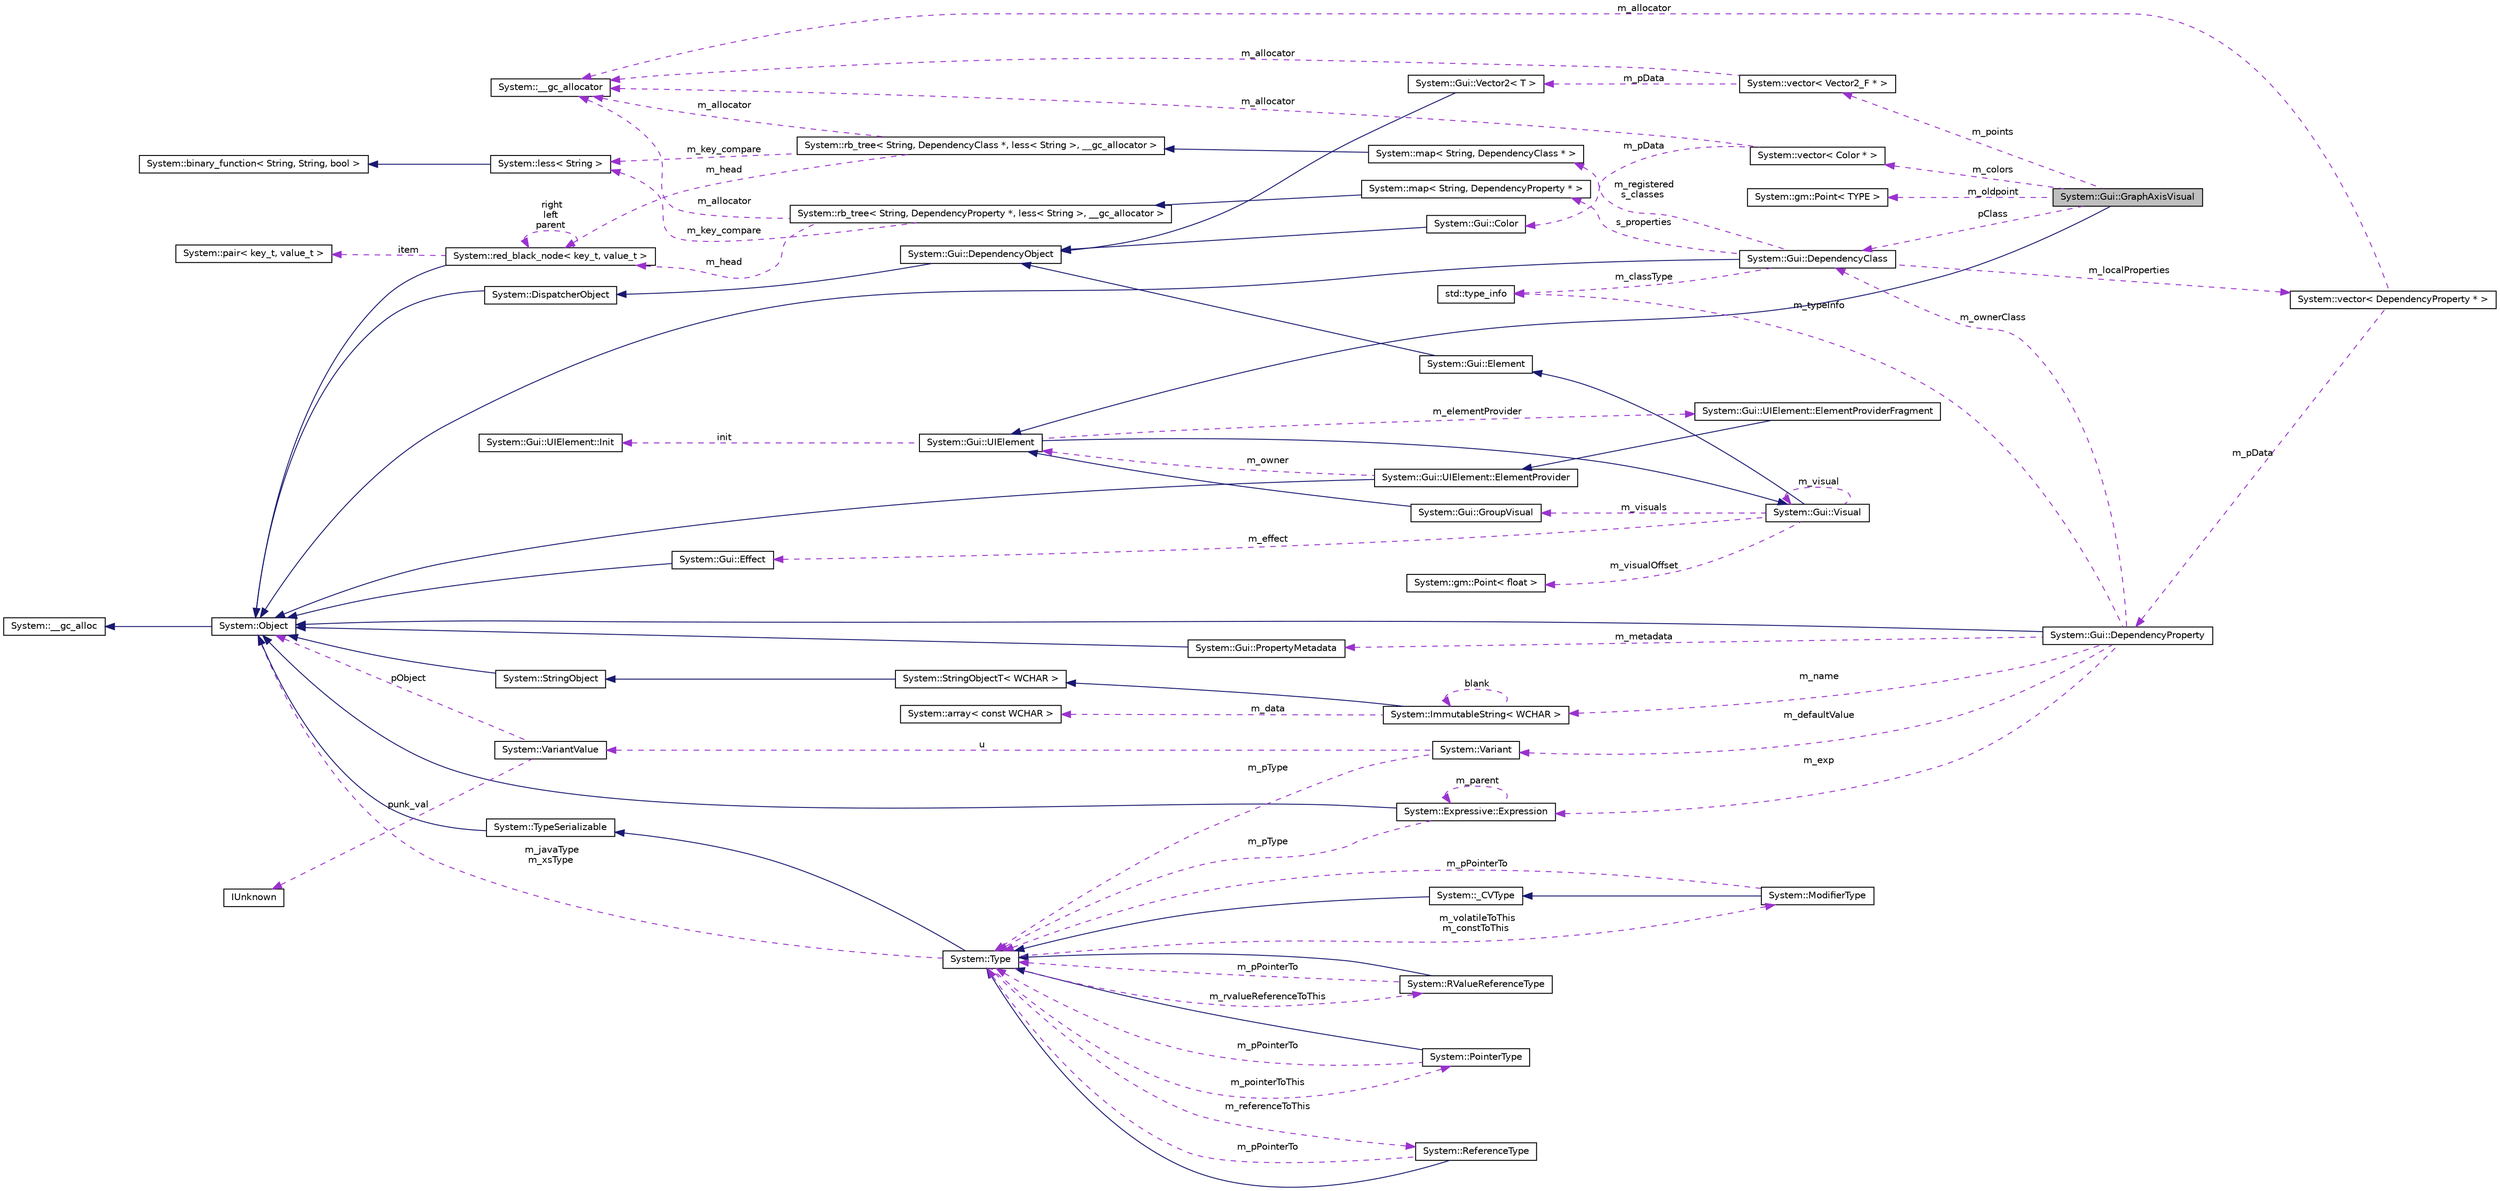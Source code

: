 digraph G
{
  edge [fontname="Helvetica",fontsize="10",labelfontname="Helvetica",labelfontsize="10"];
  node [fontname="Helvetica",fontsize="10",shape=record];
  rankdir="LR";
  Node1 [label="System::Gui::GraphAxisVisual",height=0.2,width=0.4,color="black", fillcolor="grey75", style="filled" fontcolor="black"];
  Node2 -> Node1 [dir="back",color="midnightblue",fontsize="10",style="solid",fontname="Helvetica"];
  Node2 [label="System::Gui::UIElement",height=0.2,width=0.4,color="black", fillcolor="white", style="filled",URL="$class_system_1_1_gui_1_1_u_i_element.html"];
  Node3 -> Node2 [dir="back",color="midnightblue",fontsize="10",style="solid",fontname="Helvetica"];
  Node3 [label="System::Gui::Visual",height=0.2,width=0.4,color="black", fillcolor="white", style="filled",URL="$class_system_1_1_gui_1_1_visual.html"];
  Node4 -> Node3 [dir="back",color="midnightblue",fontsize="10",style="solid",fontname="Helvetica"];
  Node4 [label="System::Gui::Element",height=0.2,width=0.4,color="black", fillcolor="white", style="filled",URL="$class_system_1_1_gui_1_1_element.html"];
  Node5 -> Node4 [dir="back",color="midnightblue",fontsize="10",style="solid",fontname="Helvetica"];
  Node5 [label="System::Gui::DependencyObject",height=0.2,width=0.4,color="black", fillcolor="white", style="filled",URL="$class_system_1_1_gui_1_1_dependency_object.html"];
  Node6 -> Node5 [dir="back",color="midnightblue",fontsize="10",style="solid",fontname="Helvetica"];
  Node6 [label="System::DispatcherObject",height=0.2,width=0.4,color="black", fillcolor="white", style="filled",URL="$class_system_1_1_dispatcher_object.html"];
  Node7 -> Node6 [dir="back",color="midnightblue",fontsize="10",style="solid",fontname="Helvetica"];
  Node7 [label="System::Object",height=0.2,width=0.4,color="black", fillcolor="white", style="filled",URL="$class_system_1_1_object.html"];
  Node8 -> Node7 [dir="back",color="midnightblue",fontsize="10",style="solid",fontname="Helvetica"];
  Node8 [label="System::__gc_alloc",height=0.2,width=0.4,color="black", fillcolor="white", style="filled",URL="$class_system_1_1____gc__alloc.html"];
  Node9 -> Node3 [dir="back",color="darkorchid3",fontsize="10",style="dashed",label=" m_visualOffset" ,fontname="Helvetica"];
  Node9 [label="System::gm::Point\< float \>",height=0.2,width=0.4,color="black", fillcolor="white", style="filled",URL="$class_system_1_1gm_1_1_point.html"];
  Node3 -> Node3 [dir="back",color="darkorchid3",fontsize="10",style="dashed",label=" m_visual" ,fontname="Helvetica"];
  Node10 -> Node3 [dir="back",color="darkorchid3",fontsize="10",style="dashed",label=" m_effect" ,fontname="Helvetica"];
  Node10 [label="System::Gui::Effect",height=0.2,width=0.4,color="black", fillcolor="white", style="filled",URL="$class_system_1_1_gui_1_1_effect.html"];
  Node7 -> Node10 [dir="back",color="midnightblue",fontsize="10",style="solid",fontname="Helvetica"];
  Node11 -> Node3 [dir="back",color="darkorchid3",fontsize="10",style="dashed",label=" m_visuals" ,fontname="Helvetica"];
  Node11 [label="System::Gui::GroupVisual",height=0.2,width=0.4,color="black", fillcolor="white", style="filled",URL="$class_system_1_1_gui_1_1_group_visual.html"];
  Node2 -> Node11 [dir="back",color="midnightblue",fontsize="10",style="solid",fontname="Helvetica"];
  Node12 -> Node2 [dir="back",color="darkorchid3",fontsize="10",style="dashed",label=" init" ,fontname="Helvetica"];
  Node12 [label="System::Gui::UIElement::Init",height=0.2,width=0.4,color="black", fillcolor="white", style="filled",URL="$class_system_1_1_gui_1_1_u_i_element_1_1_init.html"];
  Node13 -> Node2 [dir="back",color="darkorchid3",fontsize="10",style="dashed",label=" m_elementProvider" ,fontname="Helvetica"];
  Node13 [label="System::Gui::UIElement::ElementProviderFragment",height=0.2,width=0.4,color="black", fillcolor="white", style="filled",URL="$class_system_1_1_gui_1_1_u_i_element_1_1_element_provider_fragment.html"];
  Node14 -> Node13 [dir="back",color="midnightblue",fontsize="10",style="solid",fontname="Helvetica"];
  Node14 [label="System::Gui::UIElement::ElementProvider",height=0.2,width=0.4,color="black", fillcolor="white", style="filled",URL="$class_system_1_1_gui_1_1_u_i_element_1_1_element_provider.html"];
  Node7 -> Node14 [dir="back",color="midnightblue",fontsize="10",style="solid",fontname="Helvetica"];
  Node2 -> Node14 [dir="back",color="darkorchid3",fontsize="10",style="dashed",label=" m_owner" ,fontname="Helvetica"];
  Node15 -> Node1 [dir="back",color="darkorchid3",fontsize="10",style="dashed",label=" m_oldpoint" ,fontname="Helvetica"];
  Node15 [label="System::gm::Point\< TYPE \>",height=0.2,width=0.4,color="black", fillcolor="white", style="filled",URL="$class_system_1_1gm_1_1_point.html"];
  Node16 -> Node1 [dir="back",color="darkorchid3",fontsize="10",style="dashed",label=" m_colors" ,fontname="Helvetica"];
  Node16 [label="System::vector\< Color * \>",height=0.2,width=0.4,color="black", fillcolor="white", style="filled",URL="$class_system_1_1vector.html"];
  Node17 -> Node16 [dir="back",color="darkorchid3",fontsize="10",style="dashed",label=" m_allocator" ,fontname="Helvetica"];
  Node17 [label="System::__gc_allocator",height=0.2,width=0.4,color="black", fillcolor="white", style="filled",URL="$class_system_1_1____gc__allocator.html"];
  Node18 -> Node16 [dir="back",color="darkorchid3",fontsize="10",style="dashed",label=" m_pData" ,fontname="Helvetica"];
  Node18 [label="System::Gui::Color",height=0.2,width=0.4,color="black", fillcolor="white", style="filled",URL="$class_system_1_1_gui_1_1_color.html"];
  Node5 -> Node18 [dir="back",color="midnightblue",fontsize="10",style="solid",fontname="Helvetica"];
  Node19 -> Node1 [dir="back",color="darkorchid3",fontsize="10",style="dashed",label=" pClass" ,fontname="Helvetica"];
  Node19 [label="System::Gui::DependencyClass",height=0.2,width=0.4,color="black", fillcolor="white", style="filled",URL="$class_system_1_1_gui_1_1_dependency_class.html"];
  Node7 -> Node19 [dir="back",color="midnightblue",fontsize="10",style="solid",fontname="Helvetica"];
  Node20 -> Node19 [dir="back",color="darkorchid3",fontsize="10",style="dashed",label=" m_registered\ns_classes" ,fontname="Helvetica"];
  Node20 [label="System::map\< String, DependencyClass * \>",height=0.2,width=0.4,color="black", fillcolor="white", style="filled",URL="$class_system_1_1map.html"];
  Node21 -> Node20 [dir="back",color="midnightblue",fontsize="10",style="solid",fontname="Helvetica"];
  Node21 [label="System::rb_tree\< String, DependencyClass *, less\< String \>, __gc_allocator \>",height=0.2,width=0.4,color="black", fillcolor="white", style="filled",URL="$class_system_1_1rb__tree.html"];
  Node17 -> Node21 [dir="back",color="darkorchid3",fontsize="10",style="dashed",label=" m_allocator" ,fontname="Helvetica"];
  Node22 -> Node21 [dir="back",color="darkorchid3",fontsize="10",style="dashed",label=" m_key_compare" ,fontname="Helvetica"];
  Node22 [label="System::less\< String \>",height=0.2,width=0.4,color="black", fillcolor="white", style="filled",URL="$class_system_1_1less_3_01_string_01_4.html"];
  Node23 -> Node22 [dir="back",color="midnightblue",fontsize="10",style="solid",fontname="Helvetica"];
  Node23 [label="System::binary_function\< String, String, bool \>",height=0.2,width=0.4,color="black", fillcolor="white", style="filled",URL="$class_system_1_1binary__function.html"];
  Node24 -> Node21 [dir="back",color="darkorchid3",fontsize="10",style="dashed",label=" m_head" ,fontname="Helvetica"];
  Node24 [label="System::red_black_node\< key_t, value_t \>",height=0.2,width=0.4,color="black", fillcolor="white", style="filled",URL="$class_system_1_1red__black__node.html"];
  Node7 -> Node24 [dir="back",color="midnightblue",fontsize="10",style="solid",fontname="Helvetica"];
  Node24 -> Node24 [dir="back",color="darkorchid3",fontsize="10",style="dashed",label=" right\nleft\nparent" ,fontname="Helvetica"];
  Node25 -> Node24 [dir="back",color="darkorchid3",fontsize="10",style="dashed",label=" item" ,fontname="Helvetica"];
  Node25 [label="System::pair\< key_t, value_t \>",height=0.2,width=0.4,color="black", fillcolor="white", style="filled",URL="$class_system_1_1pair.html"];
  Node26 -> Node19 [dir="back",color="darkorchid3",fontsize="10",style="dashed",label=" m_localProperties" ,fontname="Helvetica"];
  Node26 [label="System::vector\< DependencyProperty * \>",height=0.2,width=0.4,color="black", fillcolor="white", style="filled",URL="$class_system_1_1vector.html"];
  Node27 -> Node26 [dir="back",color="darkorchid3",fontsize="10",style="dashed",label=" m_pData" ,fontname="Helvetica"];
  Node27 [label="System::Gui::DependencyProperty",height=0.2,width=0.4,color="black", fillcolor="white", style="filled",URL="$class_system_1_1_gui_1_1_dependency_property.html"];
  Node7 -> Node27 [dir="back",color="midnightblue",fontsize="10",style="solid",fontname="Helvetica"];
  Node19 -> Node27 [dir="back",color="darkorchid3",fontsize="10",style="dashed",label=" m_ownerClass" ,fontname="Helvetica"];
  Node28 -> Node27 [dir="back",color="darkorchid3",fontsize="10",style="dashed",label=" m_metadata" ,fontname="Helvetica"];
  Node28 [label="System::Gui::PropertyMetadata",height=0.2,width=0.4,color="black", fillcolor="white", style="filled",URL="$class_system_1_1_gui_1_1_property_metadata.html"];
  Node7 -> Node28 [dir="back",color="midnightblue",fontsize="10",style="solid",fontname="Helvetica"];
  Node29 -> Node27 [dir="back",color="darkorchid3",fontsize="10",style="dashed",label=" m_defaultValue" ,fontname="Helvetica"];
  Node29 [label="System::Variant",height=0.2,width=0.4,color="black", fillcolor="white", style="filled",URL="$class_system_1_1_variant.html"];
  Node30 -> Node29 [dir="back",color="darkorchid3",fontsize="10",style="dashed",label=" m_pType" ,fontname="Helvetica"];
  Node30 [label="System::Type",height=0.2,width=0.4,color="black", fillcolor="white", style="filled",URL="$class_system_1_1_type.html"];
  Node31 -> Node30 [dir="back",color="midnightblue",fontsize="10",style="solid",fontname="Helvetica"];
  Node31 [label="System::TypeSerializable",height=0.2,width=0.4,color="black", fillcolor="white", style="filled",URL="$class_system_1_1_type_serializable.html"];
  Node7 -> Node31 [dir="back",color="midnightblue",fontsize="10",style="solid",fontname="Helvetica"];
  Node32 -> Node30 [dir="back",color="darkorchid3",fontsize="10",style="dashed",label=" m_pointerToThis" ,fontname="Helvetica"];
  Node32 [label="System::PointerType",height=0.2,width=0.4,color="black", fillcolor="white", style="filled",URL="$class_system_1_1_pointer_type.html"];
  Node30 -> Node32 [dir="back",color="midnightblue",fontsize="10",style="solid",fontname="Helvetica"];
  Node30 -> Node32 [dir="back",color="darkorchid3",fontsize="10",style="dashed",label=" m_pPointerTo" ,fontname="Helvetica"];
  Node33 -> Node30 [dir="back",color="darkorchid3",fontsize="10",style="dashed",label=" m_referenceToThis" ,fontname="Helvetica"];
  Node33 [label="System::ReferenceType",height=0.2,width=0.4,color="black", fillcolor="white", style="filled",URL="$class_system_1_1_reference_type.html"];
  Node30 -> Node33 [dir="back",color="midnightblue",fontsize="10",style="solid",fontname="Helvetica"];
  Node30 -> Node33 [dir="back",color="darkorchid3",fontsize="10",style="dashed",label=" m_pPointerTo" ,fontname="Helvetica"];
  Node34 -> Node30 [dir="back",color="darkorchid3",fontsize="10",style="dashed",label=" m_rvalueReferenceToThis" ,fontname="Helvetica"];
  Node34 [label="System::RValueReferenceType",height=0.2,width=0.4,color="black", fillcolor="white", style="filled",URL="$class_system_1_1_r_value_reference_type.html"];
  Node30 -> Node34 [dir="back",color="midnightblue",fontsize="10",style="solid",fontname="Helvetica"];
  Node30 -> Node34 [dir="back",color="darkorchid3",fontsize="10",style="dashed",label=" m_pPointerTo" ,fontname="Helvetica"];
  Node35 -> Node30 [dir="back",color="darkorchid3",fontsize="10",style="dashed",label=" m_volatileToThis\nm_constToThis" ,fontname="Helvetica"];
  Node35 [label="System::ModifierType",height=0.2,width=0.4,color="black", fillcolor="white", style="filled",URL="$class_system_1_1_modifier_type.html"];
  Node36 -> Node35 [dir="back",color="midnightblue",fontsize="10",style="solid",fontname="Helvetica"];
  Node36 [label="System::_CVType",height=0.2,width=0.4,color="black", fillcolor="white", style="filled",URL="$class_system_1_1___c_v_type.html"];
  Node30 -> Node36 [dir="back",color="midnightblue",fontsize="10",style="solid",fontname="Helvetica"];
  Node30 -> Node35 [dir="back",color="darkorchid3",fontsize="10",style="dashed",label=" m_pPointerTo" ,fontname="Helvetica"];
  Node7 -> Node30 [dir="back",color="darkorchid3",fontsize="10",style="dashed",label=" m_javaType\nm_xsType" ,fontname="Helvetica"];
  Node37 -> Node29 [dir="back",color="darkorchid3",fontsize="10",style="dashed",label=" u" ,fontname="Helvetica"];
  Node37 [label="System::VariantValue",height=0.2,width=0.4,color="black", fillcolor="white", style="filled",URL="$union_system_1_1_variant_value.html"];
  Node38 -> Node37 [dir="back",color="darkorchid3",fontsize="10",style="dashed",label=" punk_val" ,fontname="Helvetica"];
  Node38 [label="IUnknown",height=0.2,width=0.4,color="black", fillcolor="white", style="filled",URL="$struct_i_unknown.html"];
  Node7 -> Node37 [dir="back",color="darkorchid3",fontsize="10",style="dashed",label=" pObject" ,fontname="Helvetica"];
  Node39 -> Node27 [dir="back",color="darkorchid3",fontsize="10",style="dashed",label=" m_typeInfo" ,fontname="Helvetica"];
  Node39 [label="std::type_info",height=0.2,width=0.4,color="black", fillcolor="white", style="filled",URL="$classstd_1_1type__info.html",tooltip="Part of RTTI."];
  Node40 -> Node27 [dir="back",color="darkorchid3",fontsize="10",style="dashed",label=" m_exp" ,fontname="Helvetica"];
  Node40 [label="System::Expressive::Expression",height=0.2,width=0.4,color="black", fillcolor="white", style="filled",URL="$class_system_1_1_expressive_1_1_expression.html"];
  Node7 -> Node40 [dir="back",color="midnightblue",fontsize="10",style="solid",fontname="Helvetica"];
  Node30 -> Node40 [dir="back",color="darkorchid3",fontsize="10",style="dashed",label=" m_pType" ,fontname="Helvetica"];
  Node40 -> Node40 [dir="back",color="darkorchid3",fontsize="10",style="dashed",label=" m_parent" ,fontname="Helvetica"];
  Node41 -> Node27 [dir="back",color="darkorchid3",fontsize="10",style="dashed",label=" m_name" ,fontname="Helvetica"];
  Node41 [label="System::ImmutableString\< WCHAR \>",height=0.2,width=0.4,color="black", fillcolor="white", style="filled",URL="$class_system_1_1_immutable_string.html"];
  Node42 -> Node41 [dir="back",color="midnightblue",fontsize="10",style="solid",fontname="Helvetica"];
  Node42 [label="System::StringObjectT\< WCHAR \>",height=0.2,width=0.4,color="black", fillcolor="white", style="filled",URL="$class_system_1_1_string_object_t.html"];
  Node43 -> Node42 [dir="back",color="midnightblue",fontsize="10",style="solid",fontname="Helvetica"];
  Node43 [label="System::StringObject",height=0.2,width=0.4,color="black", fillcolor="white", style="filled",URL="$class_system_1_1_string_object.html"];
  Node7 -> Node43 [dir="back",color="midnightblue",fontsize="10",style="solid",fontname="Helvetica"];
  Node44 -> Node41 [dir="back",color="darkorchid3",fontsize="10",style="dashed",label=" m_data" ,fontname="Helvetica"];
  Node44 [label="System::array\< const WCHAR \>",height=0.2,width=0.4,color="black", fillcolor="white", style="filled",URL="$class_system_1_1array.html"];
  Node41 -> Node41 [dir="back",color="darkorchid3",fontsize="10",style="dashed",label=" blank" ,fontname="Helvetica"];
  Node17 -> Node26 [dir="back",color="darkorchid3",fontsize="10",style="dashed",label=" m_allocator" ,fontname="Helvetica"];
  Node45 -> Node19 [dir="back",color="darkorchid3",fontsize="10",style="dashed",label=" s_properties" ,fontname="Helvetica"];
  Node45 [label="System::map\< String, DependencyProperty * \>",height=0.2,width=0.4,color="black", fillcolor="white", style="filled",URL="$class_system_1_1map.html"];
  Node46 -> Node45 [dir="back",color="midnightblue",fontsize="10",style="solid",fontname="Helvetica"];
  Node46 [label="System::rb_tree\< String, DependencyProperty *, less\< String \>, __gc_allocator \>",height=0.2,width=0.4,color="black", fillcolor="white", style="filled",URL="$class_system_1_1rb__tree.html"];
  Node17 -> Node46 [dir="back",color="darkorchid3",fontsize="10",style="dashed",label=" m_allocator" ,fontname="Helvetica"];
  Node22 -> Node46 [dir="back",color="darkorchid3",fontsize="10",style="dashed",label=" m_key_compare" ,fontname="Helvetica"];
  Node24 -> Node46 [dir="back",color="darkorchid3",fontsize="10",style="dashed",label=" m_head" ,fontname="Helvetica"];
  Node39 -> Node19 [dir="back",color="darkorchid3",fontsize="10",style="dashed",label=" m_classType" ,fontname="Helvetica"];
  Node47 -> Node1 [dir="back",color="darkorchid3",fontsize="10",style="dashed",label=" m_points" ,fontname="Helvetica"];
  Node47 [label="System::vector\< Vector2_F * \>",height=0.2,width=0.4,color="black", fillcolor="white", style="filled",URL="$class_system_1_1vector.html"];
  Node17 -> Node47 [dir="back",color="darkorchid3",fontsize="10",style="dashed",label=" m_allocator" ,fontname="Helvetica"];
  Node48 -> Node47 [dir="back",color="darkorchid3",fontsize="10",style="dashed",label=" m_pData" ,fontname="Helvetica"];
  Node48 [label="System::Gui::Vector2\< T \>",height=0.2,width=0.4,color="black", fillcolor="white", style="filled",URL="$class_system_1_1_gui_1_1_vector2.html"];
  Node5 -> Node48 [dir="back",color="midnightblue",fontsize="10",style="solid",fontname="Helvetica"];
}
